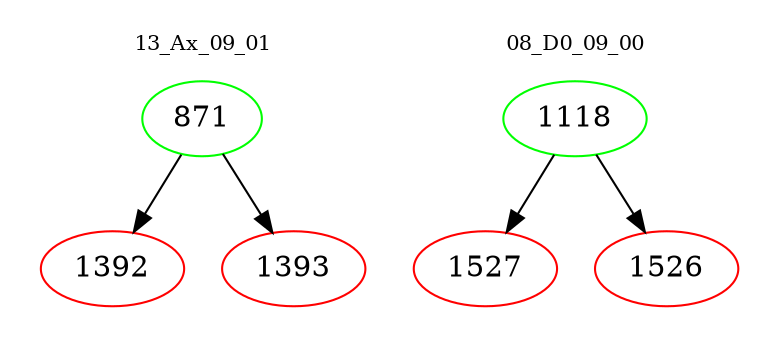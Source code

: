 digraph{
subgraph cluster_0 {
color = white
label = "13_Ax_09_01";
fontsize=10;
T0_871 [label="871", color="green"]
T0_871 -> T0_1392 [color="black"]
T0_1392 [label="1392", color="red"]
T0_871 -> T0_1393 [color="black"]
T0_1393 [label="1393", color="red"]
}
subgraph cluster_1 {
color = white
label = "08_D0_09_00";
fontsize=10;
T1_1118 [label="1118", color="green"]
T1_1118 -> T1_1527 [color="black"]
T1_1527 [label="1527", color="red"]
T1_1118 -> T1_1526 [color="black"]
T1_1526 [label="1526", color="red"]
}
}
